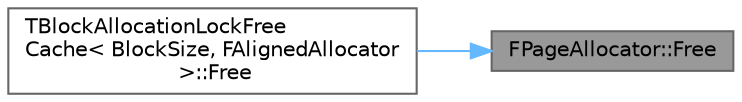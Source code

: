 digraph "FPageAllocator::Free"
{
 // INTERACTIVE_SVG=YES
 // LATEX_PDF_SIZE
  bgcolor="transparent";
  edge [fontname=Helvetica,fontsize=10,labelfontname=Helvetica,labelfontsize=10];
  node [fontname=Helvetica,fontsize=10,shape=box,height=0.2,width=0.4];
  rankdir="RL";
  Node1 [id="Node000001",label="FPageAllocator::Free",height=0.2,width=0.4,color="gray40", fillcolor="grey60", style="filled", fontcolor="black",tooltip=" "];
  Node1 -> Node2 [id="edge1_Node000001_Node000002",dir="back",color="steelblue1",style="solid",tooltip=" "];
  Node2 [id="Node000002",label="TBlockAllocationLockFree\lCache\< BlockSize, FAlignedAllocator\l \>::Free",height=0.2,width=0.4,color="grey40", fillcolor="white", style="filled",URL="$d1/d81/classTBlockAllocationLockFreeCache.html#ae5d3de496aa033d8adbc8b669cfb5c91",tooltip=" "];
}
